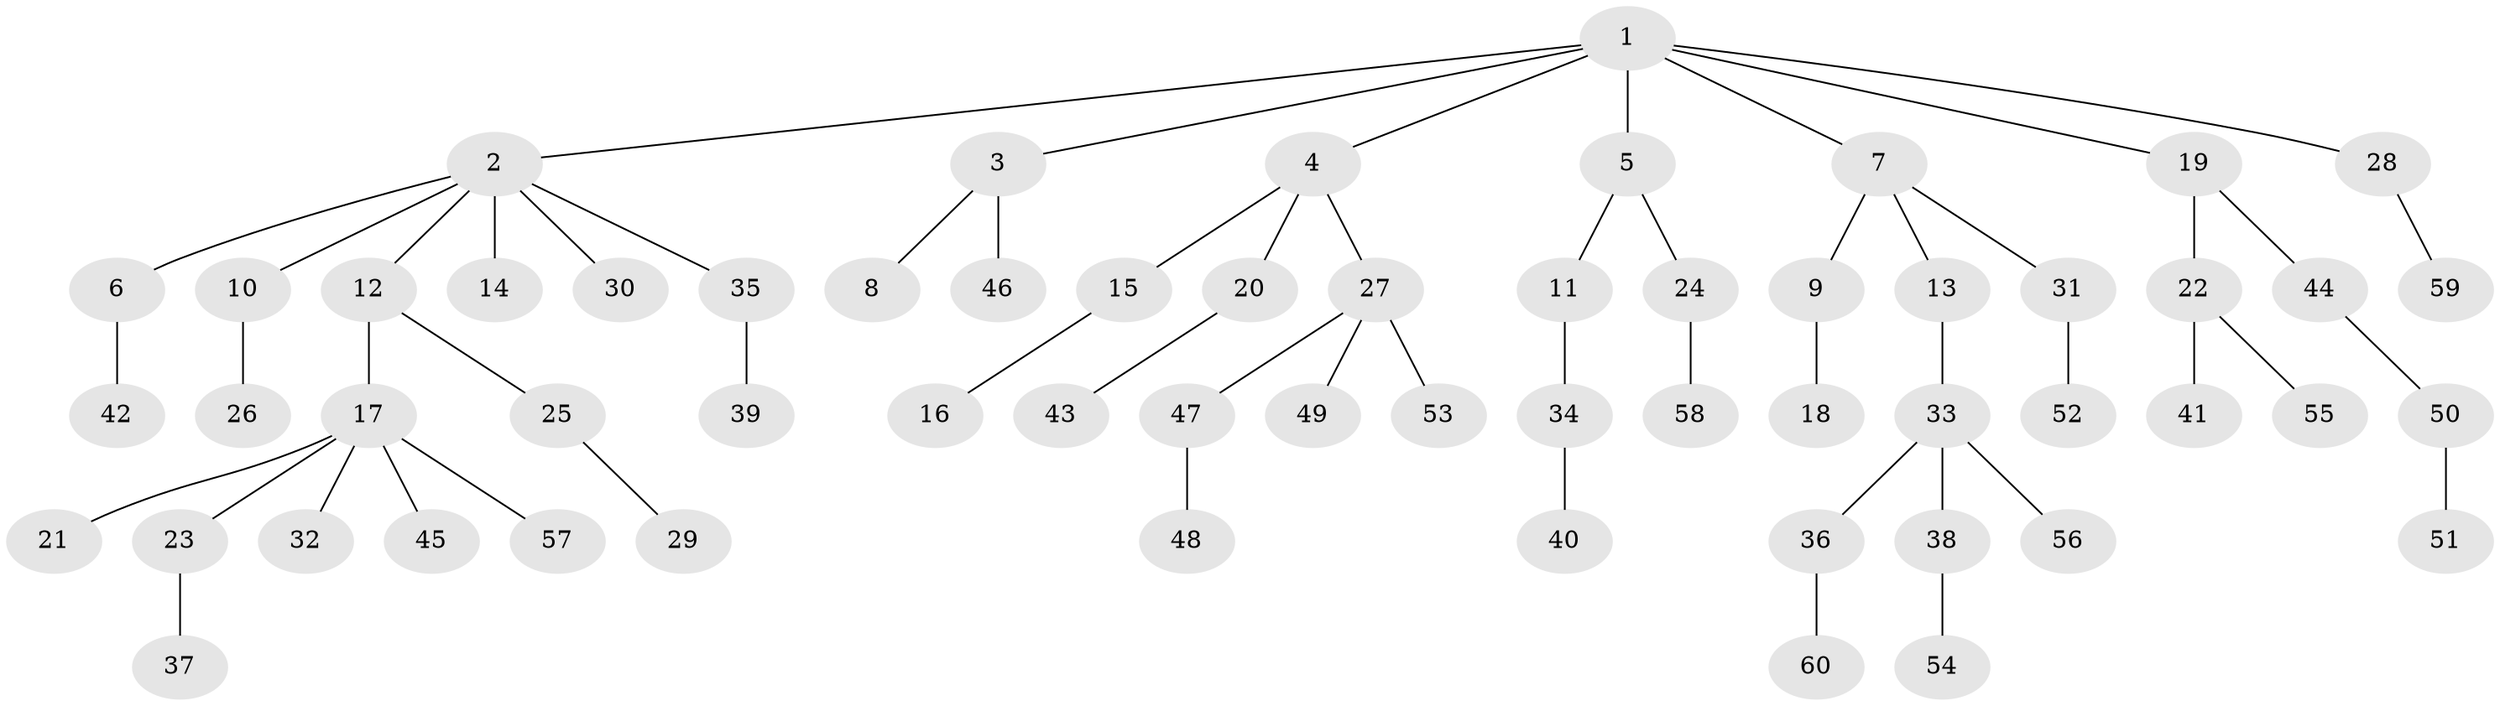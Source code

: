 // Generated by graph-tools (version 1.1) at 2025/02/03/09/25 03:02:30]
// undirected, 60 vertices, 59 edges
graph export_dot {
graph [start="1"]
  node [color=gray90,style=filled];
  1;
  2;
  3;
  4;
  5;
  6;
  7;
  8;
  9;
  10;
  11;
  12;
  13;
  14;
  15;
  16;
  17;
  18;
  19;
  20;
  21;
  22;
  23;
  24;
  25;
  26;
  27;
  28;
  29;
  30;
  31;
  32;
  33;
  34;
  35;
  36;
  37;
  38;
  39;
  40;
  41;
  42;
  43;
  44;
  45;
  46;
  47;
  48;
  49;
  50;
  51;
  52;
  53;
  54;
  55;
  56;
  57;
  58;
  59;
  60;
  1 -- 2;
  1 -- 3;
  1 -- 4;
  1 -- 5;
  1 -- 7;
  1 -- 19;
  1 -- 28;
  2 -- 6;
  2 -- 10;
  2 -- 12;
  2 -- 14;
  2 -- 30;
  2 -- 35;
  3 -- 8;
  3 -- 46;
  4 -- 15;
  4 -- 20;
  4 -- 27;
  5 -- 11;
  5 -- 24;
  6 -- 42;
  7 -- 9;
  7 -- 13;
  7 -- 31;
  9 -- 18;
  10 -- 26;
  11 -- 34;
  12 -- 17;
  12 -- 25;
  13 -- 33;
  15 -- 16;
  17 -- 21;
  17 -- 23;
  17 -- 32;
  17 -- 45;
  17 -- 57;
  19 -- 22;
  19 -- 44;
  20 -- 43;
  22 -- 41;
  22 -- 55;
  23 -- 37;
  24 -- 58;
  25 -- 29;
  27 -- 47;
  27 -- 49;
  27 -- 53;
  28 -- 59;
  31 -- 52;
  33 -- 36;
  33 -- 38;
  33 -- 56;
  34 -- 40;
  35 -- 39;
  36 -- 60;
  38 -- 54;
  44 -- 50;
  47 -- 48;
  50 -- 51;
}
